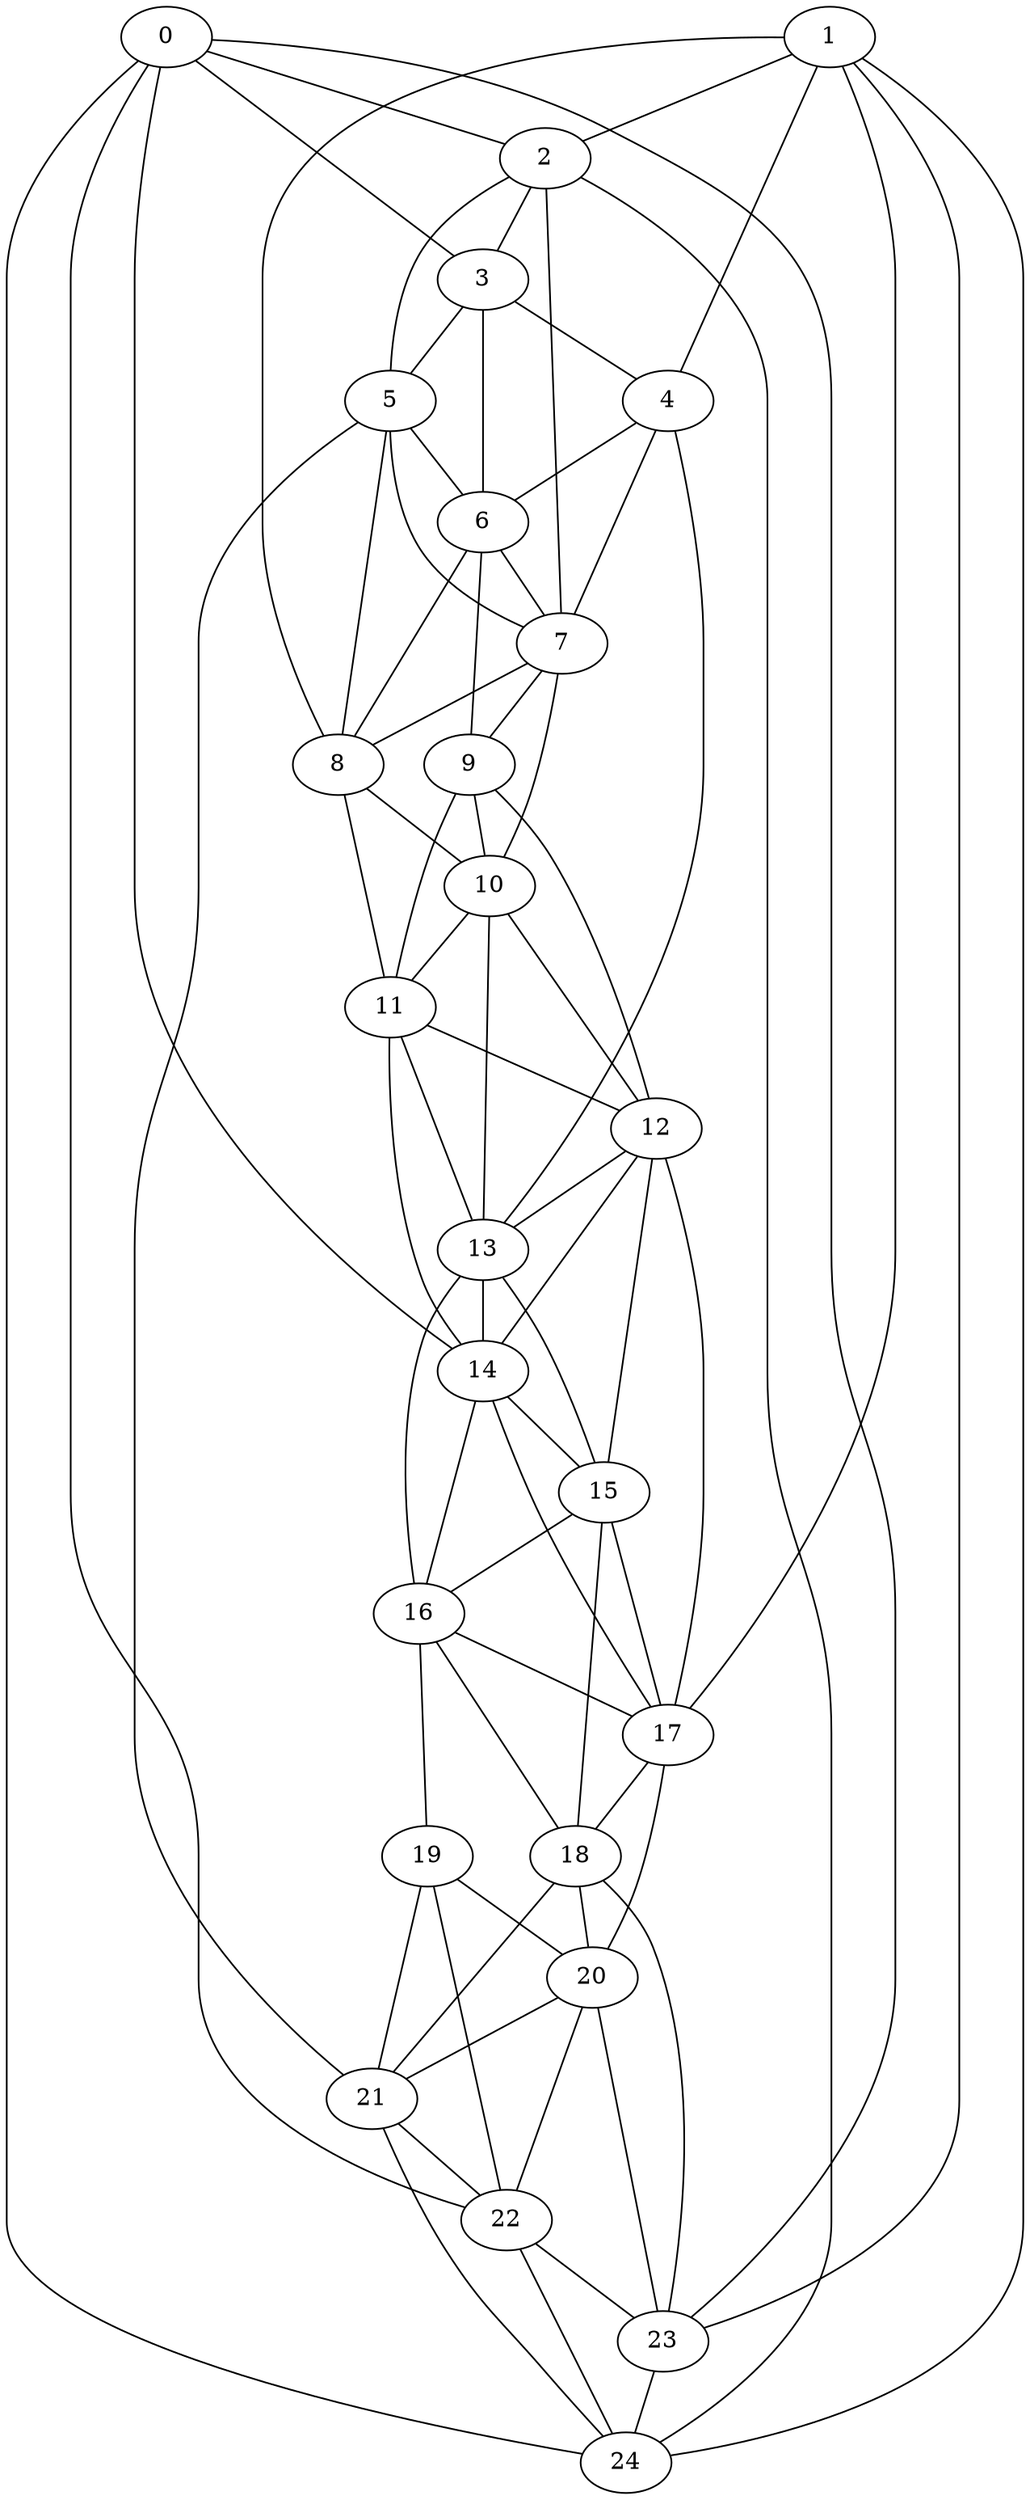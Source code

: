 strict graph "watts_strogatz_graph(25,6,0.1)" {
0;
1;
2;
3;
4;
5;
6;
7;
8;
9;
10;
11;
12;
13;
14;
15;
16;
17;
18;
19;
20;
21;
22;
23;
24;
0 -- 2  [is_available=True, prob="0.956875074765"];
0 -- 3  [is_available=True, prob="0.11043593322"];
0 -- 14  [is_available=True, prob="0.639088900024"];
0 -- 22  [is_available=True, prob="1.0"];
0 -- 23  [is_available=True, prob="0.635193908122"];
0 -- 24  [is_available=True, prob="1.0"];
1 -- 2  [is_available=True, prob="0.439630942378"];
1 -- 4  [is_available=True, prob="0.738741232175"];
1 -- 8  [is_available=True, prob="0.247592312945"];
1 -- 17  [is_available=True, prob="0.779413524481"];
1 -- 23  [is_available=True, prob="0.108244488624"];
1 -- 24  [is_available=True, prob="0.069296010901"];
2 -- 3  [is_available=True, prob="0.911029791087"];
2 -- 5  [is_available=True, prob="0.347647574417"];
2 -- 7  [is_available=True, prob="0.111491407653"];
2 -- 24  [is_available=True, prob="1.0"];
3 -- 4  [is_available=True, prob="0.978483089313"];
3 -- 5  [is_available=True, prob="0.0921347299013"];
3 -- 6  [is_available=True, prob="0.217974771923"];
4 -- 6  [is_available=True, prob="1.0"];
4 -- 7  [is_available=True, prob="1.0"];
4 -- 13  [is_available=True, prob="0.890174754622"];
5 -- 6  [is_available=True, prob="0.644167148806"];
5 -- 7  [is_available=True, prob="0.409767184545"];
5 -- 8  [is_available=True, prob="1.0"];
5 -- 21  [is_available=True, prob="0.490816228105"];
6 -- 7  [is_available=True, prob="1.0"];
6 -- 8  [is_available=True, prob="1.0"];
6 -- 9  [is_available=True, prob="0.0720044821965"];
7 -- 8  [is_available=True, prob="0.990446280027"];
7 -- 9  [is_available=True, prob="0.800489312227"];
7 -- 10  [is_available=True, prob="1.0"];
8 -- 10  [is_available=True, prob="0.263165212313"];
8 -- 11  [is_available=True, prob="1.0"];
9 -- 10  [is_available=True, prob="1.0"];
9 -- 11  [is_available=True, prob="0.0703057007755"];
9 -- 12  [is_available=True, prob="0.901079707655"];
10 -- 11  [is_available=True, prob="0.00082117654196"];
10 -- 12  [is_available=True, prob="1.0"];
10 -- 13  [is_available=True, prob="0.495276742262"];
11 -- 12  [is_available=True, prob="1.0"];
11 -- 13  [is_available=True, prob="1.0"];
11 -- 14  [is_available=True, prob="0.0769833645691"];
12 -- 13  [is_available=True, prob="0.846052230207"];
12 -- 14  [is_available=True, prob="0.0754242647237"];
12 -- 15  [is_available=True, prob="0.644084113935"];
12 -- 17  [is_available=True, prob="1.0"];
13 -- 14  [is_available=True, prob="0.836584046297"];
13 -- 15  [is_available=True, prob="0.656784587161"];
13 -- 16  [is_available=True, prob="0.930662809154"];
14 -- 15  [is_available=True, prob="0.172089516018"];
14 -- 16  [is_available=True, prob="0.710461470669"];
14 -- 17  [is_available=True, prob="0.218057537539"];
15 -- 16  [is_available=True, prob="1.0"];
15 -- 17  [is_available=True, prob="0.0818925182248"];
15 -- 18  [is_available=True, prob="1.0"];
16 -- 17  [is_available=True, prob="0.237218550198"];
16 -- 18  [is_available=True, prob="1.0"];
16 -- 19  [is_available=True, prob="0.713957507342"];
17 -- 18  [is_available=True, prob="0.187066259821"];
17 -- 20  [is_available=True, prob="0.267621311849"];
18 -- 20  [is_available=True, prob="0.706618859634"];
18 -- 21  [is_available=True, prob="0.343634423056"];
18 -- 23  [is_available=True, prob="0.851194772774"];
19 -- 20  [is_available=True, prob="1.0"];
19 -- 21  [is_available=True, prob="1.0"];
19 -- 22  [is_available=True, prob="0.302409222815"];
20 -- 21  [is_available=True, prob="0.312998403215"];
20 -- 22  [is_available=True, prob="0.204550678848"];
20 -- 23  [is_available=True, prob="1.0"];
21 -- 22  [is_available=True, prob="1.0"];
21 -- 24  [is_available=True, prob="0.171534031306"];
22 -- 23  [is_available=True, prob="0.803790686596"];
22 -- 24  [is_available=True, prob="0.57223151111"];
23 -- 24  [is_available=True, prob="0.834286135858"];
}
